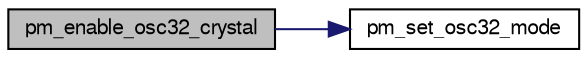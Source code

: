 digraph G
{
  edge [fontname="FreeSans",fontsize="10",labelfontname="FreeSans",labelfontsize="10"];
  node [fontname="FreeSans",fontsize="10",shape=record];
  rankdir=LR;
  Node1 [label="pm_enable_osc32_crystal",height=0.2,width=0.4,color="black", fillcolor="grey75", style="filled" fontcolor="black"];
  Node1 -> Node2 [color="midnightblue",fontsize="10",style="solid",fontname="FreeSans"];
  Node2 [label="pm_set_osc32_mode",height=0.2,width=0.4,color="black", fillcolor="white", style="filled",URL="$pm_8c.html#a8214bd2c938726ab76ae6be163a589f7",tooltip="Sets the mode of the 32-kHz oscillator."];
}
